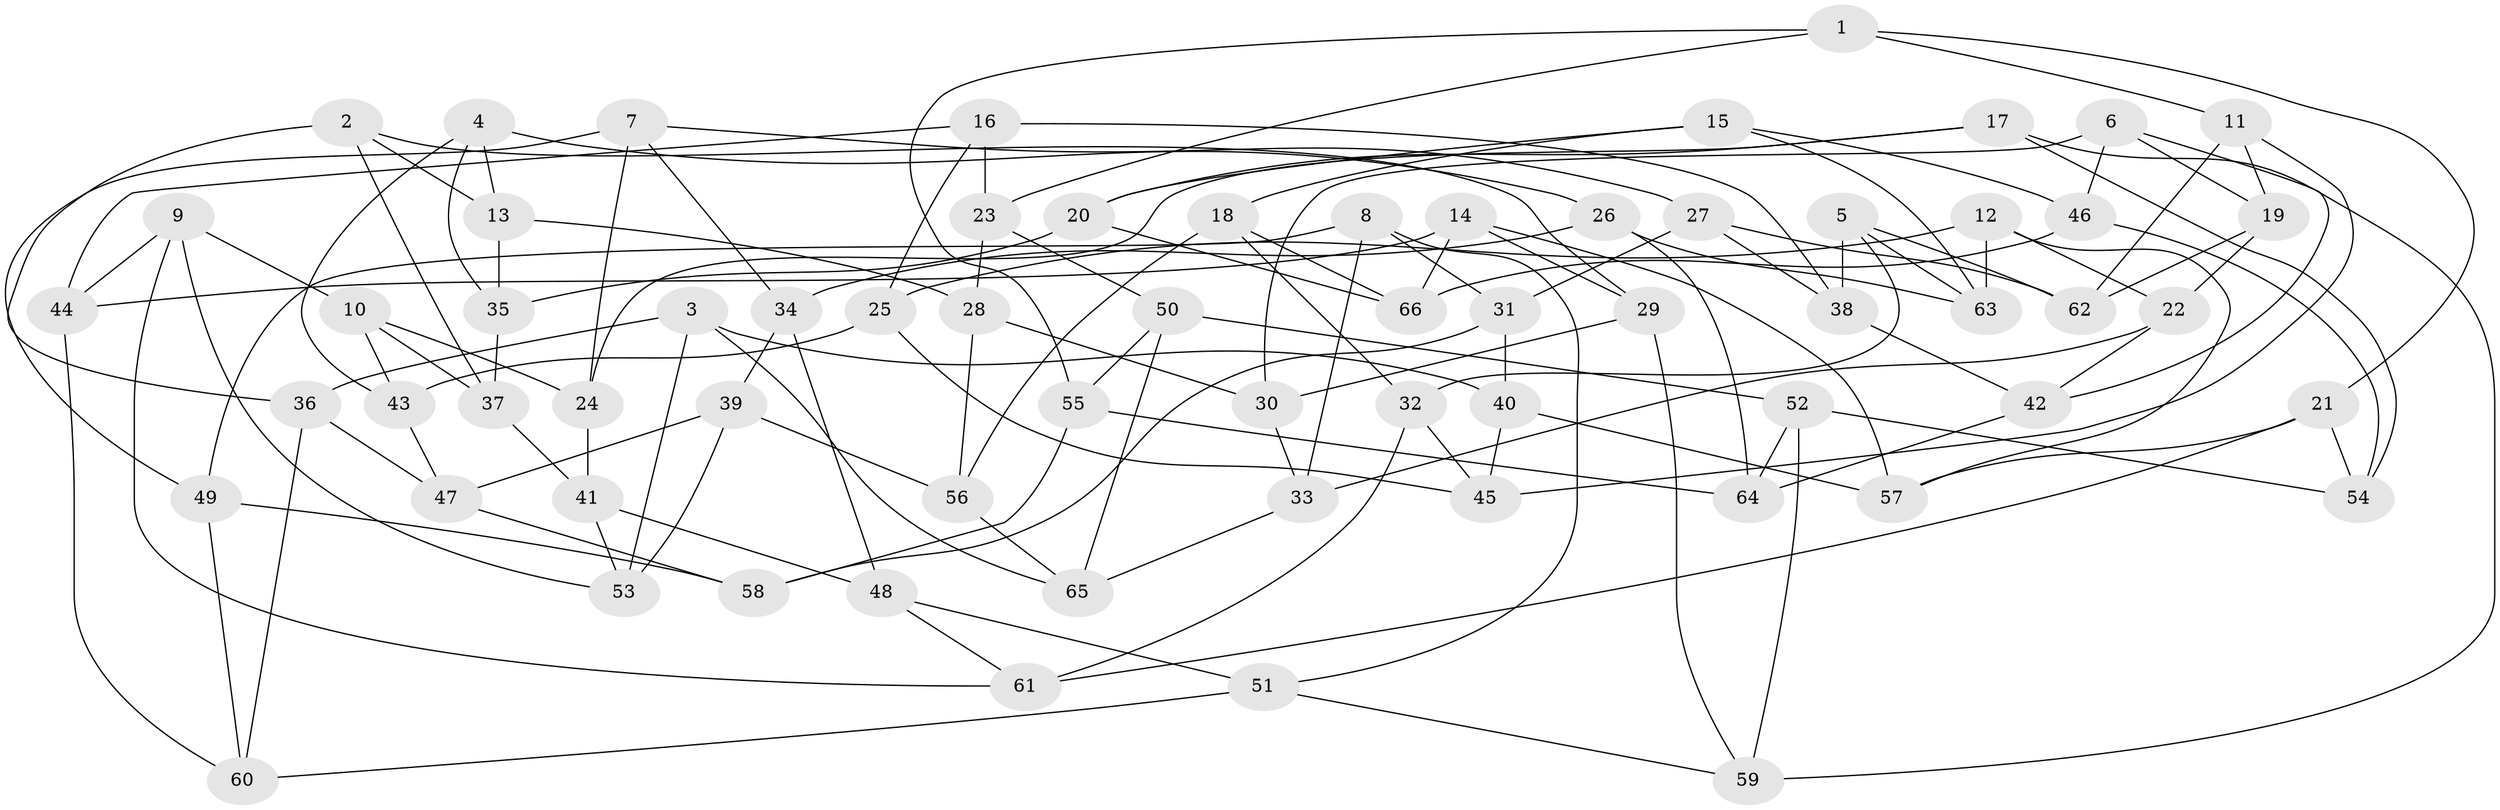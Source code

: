 // coarse degree distribution, {4: 0.5434782608695652, 6: 0.3695652173913043, 5: 0.06521739130434782, 3: 0.021739130434782608}
// Generated by graph-tools (version 1.1) at 2025/24/03/03/25 07:24:23]
// undirected, 66 vertices, 132 edges
graph export_dot {
graph [start="1"]
  node [color=gray90,style=filled];
  1;
  2;
  3;
  4;
  5;
  6;
  7;
  8;
  9;
  10;
  11;
  12;
  13;
  14;
  15;
  16;
  17;
  18;
  19;
  20;
  21;
  22;
  23;
  24;
  25;
  26;
  27;
  28;
  29;
  30;
  31;
  32;
  33;
  34;
  35;
  36;
  37;
  38;
  39;
  40;
  41;
  42;
  43;
  44;
  45;
  46;
  47;
  48;
  49;
  50;
  51;
  52;
  53;
  54;
  55;
  56;
  57;
  58;
  59;
  60;
  61;
  62;
  63;
  64;
  65;
  66;
  1 -- 55;
  1 -- 11;
  1 -- 21;
  1 -- 23;
  2 -- 36;
  2 -- 29;
  2 -- 13;
  2 -- 37;
  3 -- 65;
  3 -- 36;
  3 -- 53;
  3 -- 40;
  4 -- 35;
  4 -- 13;
  4 -- 26;
  4 -- 43;
  5 -- 62;
  5 -- 38;
  5 -- 32;
  5 -- 63;
  6 -- 19;
  6 -- 42;
  6 -- 30;
  6 -- 46;
  7 -- 34;
  7 -- 27;
  7 -- 49;
  7 -- 24;
  8 -- 51;
  8 -- 33;
  8 -- 49;
  8 -- 31;
  9 -- 10;
  9 -- 44;
  9 -- 61;
  9 -- 53;
  10 -- 37;
  10 -- 24;
  10 -- 43;
  11 -- 62;
  11 -- 45;
  11 -- 19;
  12 -- 22;
  12 -- 25;
  12 -- 57;
  12 -- 63;
  13 -- 28;
  13 -- 35;
  14 -- 29;
  14 -- 57;
  14 -- 44;
  14 -- 66;
  15 -- 63;
  15 -- 20;
  15 -- 18;
  15 -- 46;
  16 -- 38;
  16 -- 23;
  16 -- 44;
  16 -- 25;
  17 -- 54;
  17 -- 20;
  17 -- 24;
  17 -- 59;
  18 -- 66;
  18 -- 56;
  18 -- 32;
  19 -- 62;
  19 -- 22;
  20 -- 66;
  20 -- 35;
  21 -- 57;
  21 -- 54;
  21 -- 61;
  22 -- 33;
  22 -- 42;
  23 -- 28;
  23 -- 50;
  24 -- 41;
  25 -- 45;
  25 -- 43;
  26 -- 64;
  26 -- 34;
  26 -- 63;
  27 -- 38;
  27 -- 31;
  27 -- 62;
  28 -- 56;
  28 -- 30;
  29 -- 30;
  29 -- 59;
  30 -- 33;
  31 -- 58;
  31 -- 40;
  32 -- 45;
  32 -- 61;
  33 -- 65;
  34 -- 48;
  34 -- 39;
  35 -- 37;
  36 -- 47;
  36 -- 60;
  37 -- 41;
  38 -- 42;
  39 -- 53;
  39 -- 56;
  39 -- 47;
  40 -- 45;
  40 -- 57;
  41 -- 48;
  41 -- 53;
  42 -- 64;
  43 -- 47;
  44 -- 60;
  46 -- 54;
  46 -- 66;
  47 -- 58;
  48 -- 61;
  48 -- 51;
  49 -- 60;
  49 -- 58;
  50 -- 55;
  50 -- 65;
  50 -- 52;
  51 -- 60;
  51 -- 59;
  52 -- 64;
  52 -- 54;
  52 -- 59;
  55 -- 58;
  55 -- 64;
  56 -- 65;
}
